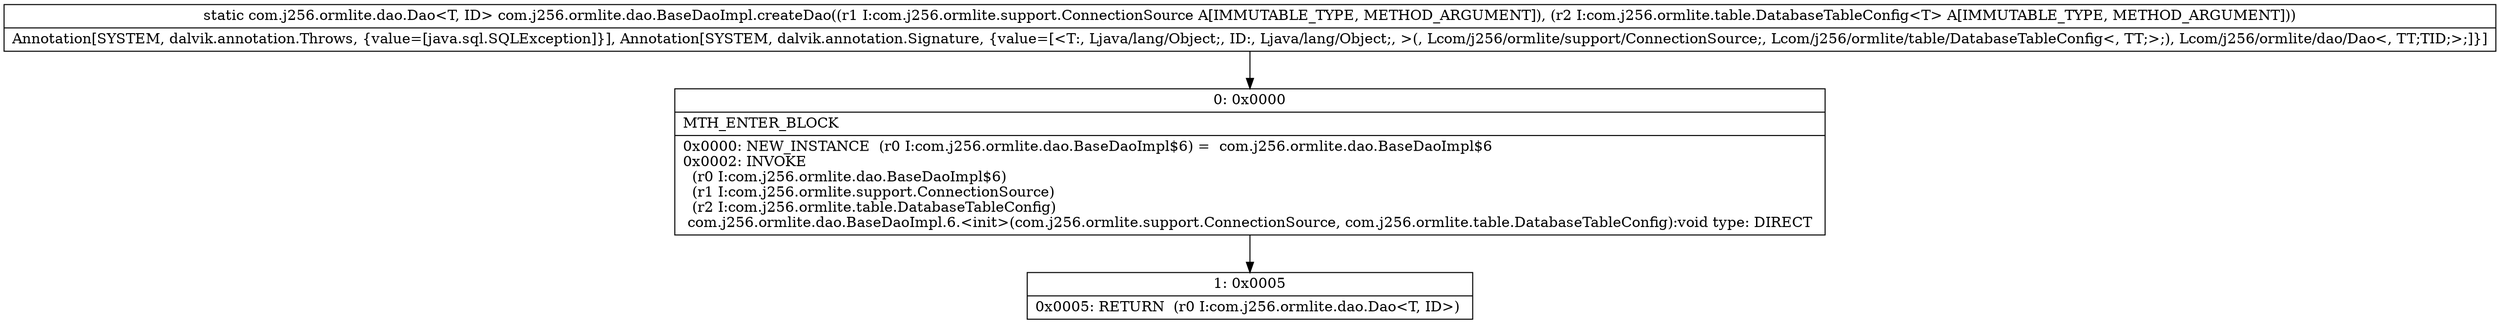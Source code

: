 digraph "CFG forcom.j256.ormlite.dao.BaseDaoImpl.createDao(Lcom\/j256\/ormlite\/support\/ConnectionSource;Lcom\/j256\/ormlite\/table\/DatabaseTableConfig;)Lcom\/j256\/ormlite\/dao\/Dao;" {
Node_0 [shape=record,label="{0\:\ 0x0000|MTH_ENTER_BLOCK\l|0x0000: NEW_INSTANCE  (r0 I:com.j256.ormlite.dao.BaseDaoImpl$6) =  com.j256.ormlite.dao.BaseDaoImpl$6 \l0x0002: INVOKE  \l  (r0 I:com.j256.ormlite.dao.BaseDaoImpl$6)\l  (r1 I:com.j256.ormlite.support.ConnectionSource)\l  (r2 I:com.j256.ormlite.table.DatabaseTableConfig)\l com.j256.ormlite.dao.BaseDaoImpl.6.\<init\>(com.j256.ormlite.support.ConnectionSource, com.j256.ormlite.table.DatabaseTableConfig):void type: DIRECT \l}"];
Node_1 [shape=record,label="{1\:\ 0x0005|0x0005: RETURN  (r0 I:com.j256.ormlite.dao.Dao\<T, ID\>) \l}"];
MethodNode[shape=record,label="{static com.j256.ormlite.dao.Dao\<T, ID\> com.j256.ormlite.dao.BaseDaoImpl.createDao((r1 I:com.j256.ormlite.support.ConnectionSource A[IMMUTABLE_TYPE, METHOD_ARGUMENT]), (r2 I:com.j256.ormlite.table.DatabaseTableConfig\<T\> A[IMMUTABLE_TYPE, METHOD_ARGUMENT]))  | Annotation[SYSTEM, dalvik.annotation.Throws, \{value=[java.sql.SQLException]\}], Annotation[SYSTEM, dalvik.annotation.Signature, \{value=[\<T:, Ljava\/lang\/Object;, ID:, Ljava\/lang\/Object;, \>(, Lcom\/j256\/ormlite\/support\/ConnectionSource;, Lcom\/j256\/ormlite\/table\/DatabaseTableConfig\<, TT;\>;), Lcom\/j256\/ormlite\/dao\/Dao\<, TT;TID;\>;]\}]\l}"];
MethodNode -> Node_0;
Node_0 -> Node_1;
}

